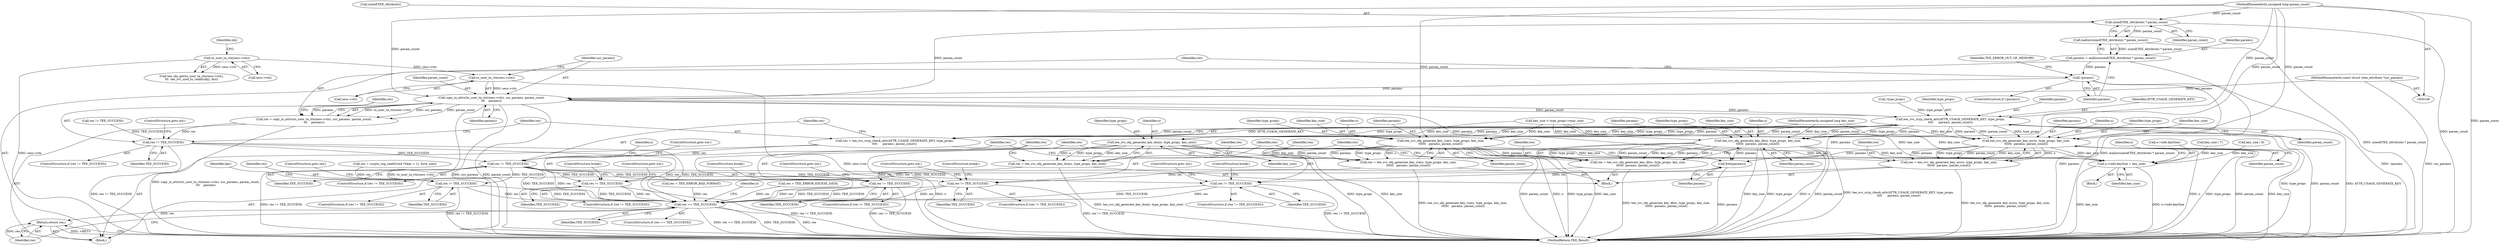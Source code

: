 digraph "1_optee_os_a637243270fc1faae16de059091795c32d86e65e_0@API" {
"1000227" [label="(Call,copy_in_attrs(to_user_ta_ctx(sess->ctx), usr_params, param_count,\n\t\t\t    params))"];
"1000228" [label="(Call,to_user_ta_ctx(sess->ctx))"];
"1000136" [label="(Call,to_user_ta_ctx(sess->ctx))"];
"1000109" [label="(MethodParameterIn,const struct utee_attribute *usr_params)"];
"1000216" [label="(Call,sizeof(TEE_Attribute) * param_count)"];
"1000110" [label="(MethodParameterIn,unsigned long param_count)"];
"1000221" [label="(Call,!params)"];
"1000213" [label="(Call,params = malloc(sizeof(TEE_Attribute) * param_count))"];
"1000215" [label="(Call,malloc(sizeof(TEE_Attribute) * param_count))"];
"1000225" [label="(Call,res = copy_in_attrs(to_user_ta_ctx(sess->ctx), usr_params, param_count,\n\t\t\t    params))"];
"1000236" [label="(Call,res != TEE_SUCCESS)"];
"1000248" [label="(Call,res != TEE_SUCCESS)"];
"1000328" [label="(Call,res != TEE_SUCCESS)"];
"1000416" [label="(Call,res == TEE_SUCCESS)"];
"1000434" [label="(Return,return res;)"];
"1000359" [label="(Call,res != TEE_SUCCESS)"];
"1000372" [label="(Call,res != TEE_SUCCESS)"];
"1000387" [label="(Call,res != TEE_SUCCESS)"];
"1000403" [label="(Call,res != TEE_SUCCESS)"];
"1000242" [label="(Call,tee_svc_cryp_check_attr(ATTR_USAGE_GENERATE_KEY, type_props,\n\t\t\t\t      params, param_count))"];
"1000240" [label="(Call,res = tee_svc_cryp_check_attr(ATTR_USAGE_GENERATE_KEY, type_props,\n\t\t\t\t      params, param_count))"];
"1000352" [label="(Call,tee_svc_obj_generate_key_rsa(o, type_props, key_size,\n\t\t\t\t\t\t   params, param_count))"];
"1000350" [label="(Call,res = tee_svc_obj_generate_key_rsa(o, type_props, key_size,\n\t\t\t\t\t\t   params, param_count))"];
"1000413" [label="(Call,free(params))"];
"1000420" [label="(Call,o->info.keySize = key_size)"];
"1000367" [label="(Call,tee_svc_obj_generate_key_dsa(o, type_props, key_size))"];
"1000365" [label="(Call,res = tee_svc_obj_generate_key_dsa(o, type_props, key_size))"];
"1000380" [label="(Call,tee_svc_obj_generate_key_dh(o, type_props, key_size,\n\t\t\t\t\t\t  params, param_count))"];
"1000378" [label="(Call,res = tee_svc_obj_generate_key_dh(o, type_props, key_size,\n\t\t\t\t\t\t  params, param_count))"];
"1000396" [label="(Call,tee_svc_obj_generate_key_ecc(o, type_props, key_size,\n\t\t\t\t\t\t  params, param_count))"];
"1000394" [label="(Call,res = tee_svc_obj_generate_key_ecc(o, type_props, key_size,\n\t\t\t\t\t\t  params, param_count))"];
"1000405" [label="(Identifier,TEE_SUCCESS)"];
"1000238" [label="(Identifier,TEE_SUCCESS)"];
"1000206" [label="(Call,key_size > type_props->max_size)"];
"1000395" [label="(Identifier,res)"];
"1000389" [label="(Identifier,TEE_SUCCESS)"];
"1000401" [label="(Identifier,param_count)"];
"1000386" [label="(ControlStructure,if (res != TEE_SUCCESS))"];
"1000378" [label="(Call,res = tee_svc_obj_generate_key_dh(o, type_props, key_size,\n\t\t\t\t\t\t  params, param_count))"];
"1000357" [label="(Identifier,param_count)"];
"1000359" [label="(Call,res != TEE_SUCCESS)"];
"1000244" [label="(Identifier,type_props)"];
"1000430" [label="(Identifier,o)"];
"1000329" [label="(Identifier,res)"];
"1000145" [label="(Call,res != TEE_SUCCESS)"];
"1000228" [label="(Call,to_user_ta_ctx(sess->ctx))"];
"1000136" [label="(Call,to_user_ta_ctx(sess->ctx))"];
"1000400" [label="(Identifier,params)"];
"1000235" [label="(ControlStructure,if (res != TEE_SUCCESS))"];
"1000220" [label="(ControlStructure,if (!params))"];
"1000327" [label="(ControlStructure,if (res != TEE_SUCCESS))"];
"1000246" [label="(Identifier,param_count)"];
"1000213" [label="(Call,params = malloc(sizeof(TEE_Attribute) * param_count))"];
"1000419" [label="(Block,)"];
"1000350" [label="(Call,res = tee_svc_obj_generate_key_rsa(o, type_props, key_size,\n\t\t\t\t\t\t   params, param_count))"];
"1000255" [label="(Identifier,o)"];
"1000380" [label="(Call,tee_svc_obj_generate_key_dh(o, type_props, key_size,\n\t\t\t\t\t\t  params, param_count))"];
"1000421" [label="(Call,o->info.keySize)"];
"1000413" [label="(Call,free(params))"];
"1000239" [label="(ControlStructure,goto out;)"];
"1000402" [label="(ControlStructure,if (res != TEE_SUCCESS))"];
"1000396" [label="(Call,tee_svc_obj_generate_key_ecc(o, type_props, key_size,\n\t\t\t\t\t\t  params, param_count))"];
"1000384" [label="(Identifier,params)"];
"1000374" [label="(Identifier,TEE_SUCCESS)"];
"1000376" [label="(ControlStructure,break;)"];
"1000406" [label="(ControlStructure,goto out;)"];
"1000214" [label="(Identifier,params)"];
"1000373" [label="(Identifier,res)"];
"1000404" [label="(Identifier,res)"];
"1000385" [label="(Identifier,param_count)"];
"1000330" [label="(Identifier,TEE_SUCCESS)"];
"1000236" [label="(Call,res != TEE_SUCCESS)"];
"1000137" [label="(Call,sess->ctx)"];
"1000217" [label="(Call,sizeof(TEE_Attribute))"];
"1000314" [label="(Call,res = TEE_ERROR_EXCESS_DATA)"];
"1000370" [label="(Identifier,key_size)"];
"1000418" [label="(Identifier,TEE_SUCCESS)"];
"1000417" [label="(Identifier,res)"];
"1000141" [label="(Identifier,obj)"];
"1000250" [label="(Identifier,TEE_SUCCESS)"];
"1000382" [label="(Identifier,type_props)"];
"1000245" [label="(Identifier,params)"];
"1000390" [label="(ControlStructure,goto out;)"];
"1000354" [label="(Identifier,type_props)"];
"1000397" [label="(Identifier,o)"];
"1000328" [label="(Call,res != TEE_SUCCESS)"];
"1000296" [label="(Call,key_size / 7)"];
"1000415" [label="(ControlStructure,if (res == TEE_SUCCESS))"];
"1000331" [label="(ControlStructure,goto out;)"];
"1000271" [label="(Call,key_size / 8)"];
"1000258" [label="(Block,)"];
"1000248" [label="(Call,res != TEE_SUCCESS)"];
"1000436" [label="(MethodReturn,TEE_Result)"];
"1000226" [label="(Identifier,res)"];
"1000398" [label="(Identifier,type_props)"];
"1000435" [label="(Identifier,res)"];
"1000360" [label="(Identifier,res)"];
"1000232" [label="(Identifier,usr_params)"];
"1000222" [label="(Identifier,params)"];
"1000225" [label="(Call,res = copy_in_attrs(to_user_ta_ctx(sess->ctx), usr_params, param_count,\n\t\t\t    params))"];
"1000111" [label="(Block,)"];
"1000391" [label="(ControlStructure,break;)"];
"1000403" [label="(Call,res != TEE_SUCCESS)"];
"1000135" [label="(Call,tee_obj_get(to_user_ta_ctx(sess->ctx),\n\t\t\t  tee_svc_uref_to_vaddr(obj), &o))"];
"1000409" [label="(Call,res = TEE_ERROR_BAD_FORMAT)"];
"1000363" [label="(ControlStructure,break;)"];
"1000414" [label="(Identifier,params)"];
"1000224" [label="(Identifier,TEE_ERROR_OUT_OF_MEMORY)"];
"1000247" [label="(ControlStructure,if (res != TEE_SUCCESS))"];
"1000358" [label="(ControlStructure,if (res != TEE_SUCCESS))"];
"1000242" [label="(Call,tee_svc_cryp_check_attr(ATTR_USAGE_GENERATE_KEY, type_props,\n\t\t\t\t      params, param_count))"];
"1000387" [label="(Call,res != TEE_SUCCESS)"];
"1000366" [label="(Identifier,res)"];
"1000383" [label="(Identifier,key_size)"];
"1000109" [label="(MethodParameterIn,const struct utee_attribute *usr_params)"];
"1000110" [label="(MethodParameterIn,unsigned long param_count)"];
"1000381" [label="(Identifier,o)"];
"1000362" [label="(ControlStructure,goto out;)"];
"1000365" [label="(Call,res = tee_svc_obj_generate_key_dsa(o, type_props, key_size))"];
"1000379" [label="(Identifier,res)"];
"1000399" [label="(Identifier,key_size)"];
"1000355" [label="(Identifier,key_size)"];
"1000240" [label="(Call,res = tee_svc_cryp_check_attr(ATTR_USAGE_GENERATE_KEY, type_props,\n\t\t\t\t      params, param_count))"];
"1000353" [label="(Identifier,o)"];
"1000371" [label="(ControlStructure,if (res != TEE_SUCCESS))"];
"1000233" [label="(Identifier,param_count)"];
"1000369" [label="(Identifier,type_props)"];
"1000216" [label="(Call,sizeof(TEE_Attribute) * param_count)"];
"1000237" [label="(Identifier,res)"];
"1000423" [label="(Identifier,o)"];
"1000367" [label="(Call,tee_svc_obj_generate_key_dsa(o, type_props, key_size))"];
"1000372" [label="(Call,res != TEE_SUCCESS)"];
"1000356" [label="(Identifier,params)"];
"1000426" [label="(Identifier,key_size)"];
"1000215" [label="(Call,malloc(sizeof(TEE_Attribute) * param_count))"];
"1000234" [label="(Identifier,params)"];
"1000251" [label="(ControlStructure,goto out;)"];
"1000241" [label="(Identifier,res)"];
"1000243" [label="(Identifier,ATTR_USAGE_GENERATE_KEY)"];
"1000219" [label="(Identifier,param_count)"];
"1000368" [label="(Identifier,o)"];
"1000183" [label="(Call,!type_props)"];
"1000388" [label="(Identifier,res)"];
"1000394" [label="(Call,res = tee_svc_obj_generate_key_ecc(o, type_props, key_size,\n\t\t\t\t\t\t  params, param_count))"];
"1000375" [label="(ControlStructure,goto out;)"];
"1000221" [label="(Call,!params)"];
"1000227" [label="(Call,copy_in_attrs(to_user_ta_ctx(sess->ctx), usr_params, param_count,\n\t\t\t    params))"];
"1000434" [label="(Return,return res;)"];
"1000351" [label="(Identifier,res)"];
"1000416" [label="(Call,res == TEE_SUCCESS)"];
"1000361" [label="(Identifier,TEE_SUCCESS)"];
"1000229" [label="(Call,sess->ctx)"];
"1000318" [label="(Call,res = crypto_rng_read((void *)(key + 1), byte_size))"];
"1000108" [label="(MethodParameterIn,unsigned long key_size)"];
"1000420" [label="(Call,o->info.keySize = key_size)"];
"1000407" [label="(ControlStructure,break;)"];
"1000352" [label="(Call,tee_svc_obj_generate_key_rsa(o, type_props, key_size,\n\t\t\t\t\t\t   params, param_count))"];
"1000334" [label="(Identifier,key)"];
"1000249" [label="(Identifier,res)"];
"1000227" -> "1000225"  [label="AST: "];
"1000227" -> "1000234"  [label="CFG: "];
"1000228" -> "1000227"  [label="AST: "];
"1000232" -> "1000227"  [label="AST: "];
"1000233" -> "1000227"  [label="AST: "];
"1000234" -> "1000227"  [label="AST: "];
"1000225" -> "1000227"  [label="CFG: "];
"1000227" -> "1000436"  [label="DDG: param_count"];
"1000227" -> "1000436"  [label="DDG: to_user_ta_ctx(sess->ctx)"];
"1000227" -> "1000436"  [label="DDG: usr_params"];
"1000227" -> "1000225"  [label="DDG: to_user_ta_ctx(sess->ctx)"];
"1000227" -> "1000225"  [label="DDG: usr_params"];
"1000227" -> "1000225"  [label="DDG: param_count"];
"1000227" -> "1000225"  [label="DDG: params"];
"1000228" -> "1000227"  [label="DDG: sess->ctx"];
"1000109" -> "1000227"  [label="DDG: usr_params"];
"1000216" -> "1000227"  [label="DDG: param_count"];
"1000110" -> "1000227"  [label="DDG: param_count"];
"1000221" -> "1000227"  [label="DDG: params"];
"1000227" -> "1000242"  [label="DDG: params"];
"1000227" -> "1000242"  [label="DDG: param_count"];
"1000227" -> "1000413"  [label="DDG: params"];
"1000228" -> "1000229"  [label="CFG: "];
"1000229" -> "1000228"  [label="AST: "];
"1000232" -> "1000228"  [label="CFG: "];
"1000228" -> "1000436"  [label="DDG: sess->ctx"];
"1000136" -> "1000228"  [label="DDG: sess->ctx"];
"1000136" -> "1000135"  [label="AST: "];
"1000136" -> "1000137"  [label="CFG: "];
"1000137" -> "1000136"  [label="AST: "];
"1000141" -> "1000136"  [label="CFG: "];
"1000136" -> "1000436"  [label="DDG: sess->ctx"];
"1000136" -> "1000135"  [label="DDG: sess->ctx"];
"1000109" -> "1000106"  [label="AST: "];
"1000109" -> "1000436"  [label="DDG: usr_params"];
"1000216" -> "1000215"  [label="AST: "];
"1000216" -> "1000219"  [label="CFG: "];
"1000217" -> "1000216"  [label="AST: "];
"1000219" -> "1000216"  [label="AST: "];
"1000215" -> "1000216"  [label="CFG: "];
"1000216" -> "1000436"  [label="DDG: param_count"];
"1000216" -> "1000215"  [label="DDG: param_count"];
"1000110" -> "1000216"  [label="DDG: param_count"];
"1000110" -> "1000106"  [label="AST: "];
"1000110" -> "1000436"  [label="DDG: param_count"];
"1000110" -> "1000242"  [label="DDG: param_count"];
"1000110" -> "1000352"  [label="DDG: param_count"];
"1000110" -> "1000380"  [label="DDG: param_count"];
"1000110" -> "1000396"  [label="DDG: param_count"];
"1000221" -> "1000220"  [label="AST: "];
"1000221" -> "1000222"  [label="CFG: "];
"1000222" -> "1000221"  [label="AST: "];
"1000224" -> "1000221"  [label="CFG: "];
"1000226" -> "1000221"  [label="CFG: "];
"1000221" -> "1000436"  [label="DDG: !params"];
"1000221" -> "1000436"  [label="DDG: params"];
"1000213" -> "1000221"  [label="DDG: params"];
"1000213" -> "1000111"  [label="AST: "];
"1000213" -> "1000215"  [label="CFG: "];
"1000214" -> "1000213"  [label="AST: "];
"1000215" -> "1000213"  [label="AST: "];
"1000222" -> "1000213"  [label="CFG: "];
"1000213" -> "1000436"  [label="DDG: malloc(sizeof(TEE_Attribute) * param_count)"];
"1000215" -> "1000213"  [label="DDG: sizeof(TEE_Attribute) * param_count"];
"1000215" -> "1000436"  [label="DDG: sizeof(TEE_Attribute) * param_count"];
"1000225" -> "1000111"  [label="AST: "];
"1000226" -> "1000225"  [label="AST: "];
"1000237" -> "1000225"  [label="CFG: "];
"1000225" -> "1000436"  [label="DDG: copy_in_attrs(to_user_ta_ctx(sess->ctx), usr_params, param_count,\n\t\t\t    params)"];
"1000225" -> "1000236"  [label="DDG: res"];
"1000236" -> "1000235"  [label="AST: "];
"1000236" -> "1000238"  [label="CFG: "];
"1000237" -> "1000236"  [label="AST: "];
"1000238" -> "1000236"  [label="AST: "];
"1000239" -> "1000236"  [label="CFG: "];
"1000241" -> "1000236"  [label="CFG: "];
"1000236" -> "1000436"  [label="DDG: res != TEE_SUCCESS"];
"1000145" -> "1000236"  [label="DDG: TEE_SUCCESS"];
"1000236" -> "1000248"  [label="DDG: TEE_SUCCESS"];
"1000236" -> "1000416"  [label="DDG: res"];
"1000236" -> "1000416"  [label="DDG: TEE_SUCCESS"];
"1000248" -> "1000247"  [label="AST: "];
"1000248" -> "1000250"  [label="CFG: "];
"1000249" -> "1000248"  [label="AST: "];
"1000250" -> "1000248"  [label="AST: "];
"1000251" -> "1000248"  [label="CFG: "];
"1000255" -> "1000248"  [label="CFG: "];
"1000248" -> "1000436"  [label="DDG: res != TEE_SUCCESS"];
"1000240" -> "1000248"  [label="DDG: res"];
"1000248" -> "1000328"  [label="DDG: TEE_SUCCESS"];
"1000248" -> "1000359"  [label="DDG: TEE_SUCCESS"];
"1000248" -> "1000372"  [label="DDG: TEE_SUCCESS"];
"1000248" -> "1000387"  [label="DDG: TEE_SUCCESS"];
"1000248" -> "1000403"  [label="DDG: TEE_SUCCESS"];
"1000248" -> "1000416"  [label="DDG: res"];
"1000248" -> "1000416"  [label="DDG: TEE_SUCCESS"];
"1000328" -> "1000327"  [label="AST: "];
"1000328" -> "1000330"  [label="CFG: "];
"1000329" -> "1000328"  [label="AST: "];
"1000330" -> "1000328"  [label="AST: "];
"1000331" -> "1000328"  [label="CFG: "];
"1000334" -> "1000328"  [label="CFG: "];
"1000328" -> "1000436"  [label="DDG: res != TEE_SUCCESS"];
"1000318" -> "1000328"  [label="DDG: res"];
"1000328" -> "1000416"  [label="DDG: res"];
"1000328" -> "1000416"  [label="DDG: TEE_SUCCESS"];
"1000416" -> "1000415"  [label="AST: "];
"1000416" -> "1000418"  [label="CFG: "];
"1000417" -> "1000416"  [label="AST: "];
"1000418" -> "1000416"  [label="AST: "];
"1000423" -> "1000416"  [label="CFG: "];
"1000435" -> "1000416"  [label="CFG: "];
"1000416" -> "1000436"  [label="DDG: res == TEE_SUCCESS"];
"1000416" -> "1000436"  [label="DDG: TEE_SUCCESS"];
"1000416" -> "1000436"  [label="DDG: res"];
"1000403" -> "1000416"  [label="DDG: res"];
"1000403" -> "1000416"  [label="DDG: TEE_SUCCESS"];
"1000387" -> "1000416"  [label="DDG: res"];
"1000387" -> "1000416"  [label="DDG: TEE_SUCCESS"];
"1000372" -> "1000416"  [label="DDG: res"];
"1000372" -> "1000416"  [label="DDG: TEE_SUCCESS"];
"1000409" -> "1000416"  [label="DDG: res"];
"1000359" -> "1000416"  [label="DDG: res"];
"1000359" -> "1000416"  [label="DDG: TEE_SUCCESS"];
"1000314" -> "1000416"  [label="DDG: res"];
"1000416" -> "1000434"  [label="DDG: res"];
"1000434" -> "1000111"  [label="AST: "];
"1000434" -> "1000435"  [label="CFG: "];
"1000435" -> "1000434"  [label="AST: "];
"1000436" -> "1000434"  [label="CFG: "];
"1000434" -> "1000436"  [label="DDG: <RET>"];
"1000435" -> "1000434"  [label="DDG: res"];
"1000359" -> "1000358"  [label="AST: "];
"1000359" -> "1000361"  [label="CFG: "];
"1000360" -> "1000359"  [label="AST: "];
"1000361" -> "1000359"  [label="AST: "];
"1000362" -> "1000359"  [label="CFG: "];
"1000363" -> "1000359"  [label="CFG: "];
"1000359" -> "1000436"  [label="DDG: res != TEE_SUCCESS"];
"1000350" -> "1000359"  [label="DDG: res"];
"1000372" -> "1000371"  [label="AST: "];
"1000372" -> "1000374"  [label="CFG: "];
"1000373" -> "1000372"  [label="AST: "];
"1000374" -> "1000372"  [label="AST: "];
"1000375" -> "1000372"  [label="CFG: "];
"1000376" -> "1000372"  [label="CFG: "];
"1000372" -> "1000436"  [label="DDG: res != TEE_SUCCESS"];
"1000365" -> "1000372"  [label="DDG: res"];
"1000387" -> "1000386"  [label="AST: "];
"1000387" -> "1000389"  [label="CFG: "];
"1000388" -> "1000387"  [label="AST: "];
"1000389" -> "1000387"  [label="AST: "];
"1000390" -> "1000387"  [label="CFG: "];
"1000391" -> "1000387"  [label="CFG: "];
"1000387" -> "1000436"  [label="DDG: res != TEE_SUCCESS"];
"1000378" -> "1000387"  [label="DDG: res"];
"1000403" -> "1000402"  [label="AST: "];
"1000403" -> "1000405"  [label="CFG: "];
"1000404" -> "1000403"  [label="AST: "];
"1000405" -> "1000403"  [label="AST: "];
"1000406" -> "1000403"  [label="CFG: "];
"1000407" -> "1000403"  [label="CFG: "];
"1000403" -> "1000436"  [label="DDG: res != TEE_SUCCESS"];
"1000394" -> "1000403"  [label="DDG: res"];
"1000242" -> "1000240"  [label="AST: "];
"1000242" -> "1000246"  [label="CFG: "];
"1000243" -> "1000242"  [label="AST: "];
"1000244" -> "1000242"  [label="AST: "];
"1000245" -> "1000242"  [label="AST: "];
"1000246" -> "1000242"  [label="AST: "];
"1000240" -> "1000242"  [label="CFG: "];
"1000242" -> "1000436"  [label="DDG: type_props"];
"1000242" -> "1000436"  [label="DDG: param_count"];
"1000242" -> "1000436"  [label="DDG: ATTR_USAGE_GENERATE_KEY"];
"1000242" -> "1000240"  [label="DDG: ATTR_USAGE_GENERATE_KEY"];
"1000242" -> "1000240"  [label="DDG: type_props"];
"1000242" -> "1000240"  [label="DDG: params"];
"1000242" -> "1000240"  [label="DDG: param_count"];
"1000183" -> "1000242"  [label="DDG: type_props"];
"1000242" -> "1000352"  [label="DDG: type_props"];
"1000242" -> "1000352"  [label="DDG: params"];
"1000242" -> "1000352"  [label="DDG: param_count"];
"1000242" -> "1000367"  [label="DDG: type_props"];
"1000242" -> "1000380"  [label="DDG: type_props"];
"1000242" -> "1000380"  [label="DDG: params"];
"1000242" -> "1000380"  [label="DDG: param_count"];
"1000242" -> "1000396"  [label="DDG: type_props"];
"1000242" -> "1000396"  [label="DDG: params"];
"1000242" -> "1000396"  [label="DDG: param_count"];
"1000242" -> "1000413"  [label="DDG: params"];
"1000240" -> "1000111"  [label="AST: "];
"1000241" -> "1000240"  [label="AST: "];
"1000249" -> "1000240"  [label="CFG: "];
"1000240" -> "1000436"  [label="DDG: tee_svc_cryp_check_attr(ATTR_USAGE_GENERATE_KEY, type_props,\n\t\t\t\t      params, param_count)"];
"1000352" -> "1000350"  [label="AST: "];
"1000352" -> "1000357"  [label="CFG: "];
"1000353" -> "1000352"  [label="AST: "];
"1000354" -> "1000352"  [label="AST: "];
"1000355" -> "1000352"  [label="AST: "];
"1000356" -> "1000352"  [label="AST: "];
"1000357" -> "1000352"  [label="AST: "];
"1000350" -> "1000352"  [label="CFG: "];
"1000352" -> "1000436"  [label="DDG: param_count"];
"1000352" -> "1000436"  [label="DDG: o"];
"1000352" -> "1000436"  [label="DDG: type_props"];
"1000352" -> "1000436"  [label="DDG: key_size"];
"1000352" -> "1000350"  [label="DDG: key_size"];
"1000352" -> "1000350"  [label="DDG: param_count"];
"1000352" -> "1000350"  [label="DDG: params"];
"1000352" -> "1000350"  [label="DDG: type_props"];
"1000352" -> "1000350"  [label="DDG: o"];
"1000206" -> "1000352"  [label="DDG: key_size"];
"1000108" -> "1000352"  [label="DDG: key_size"];
"1000352" -> "1000413"  [label="DDG: params"];
"1000352" -> "1000420"  [label="DDG: key_size"];
"1000350" -> "1000258"  [label="AST: "];
"1000351" -> "1000350"  [label="AST: "];
"1000360" -> "1000350"  [label="CFG: "];
"1000350" -> "1000436"  [label="DDG: tee_svc_obj_generate_key_rsa(o, type_props, key_size,\n\t\t\t\t\t\t   params, param_count)"];
"1000413" -> "1000111"  [label="AST: "];
"1000413" -> "1000414"  [label="CFG: "];
"1000414" -> "1000413"  [label="AST: "];
"1000417" -> "1000413"  [label="CFG: "];
"1000413" -> "1000436"  [label="DDG: params"];
"1000380" -> "1000413"  [label="DDG: params"];
"1000396" -> "1000413"  [label="DDG: params"];
"1000420" -> "1000419"  [label="AST: "];
"1000420" -> "1000426"  [label="CFG: "];
"1000421" -> "1000420"  [label="AST: "];
"1000426" -> "1000420"  [label="AST: "];
"1000430" -> "1000420"  [label="CFG: "];
"1000420" -> "1000436"  [label="DDG: key_size"];
"1000420" -> "1000436"  [label="DDG: o->info.keySize"];
"1000367" -> "1000420"  [label="DDG: key_size"];
"1000206" -> "1000420"  [label="DDG: key_size"];
"1000271" -> "1000420"  [label="DDG: key_size"];
"1000396" -> "1000420"  [label="DDG: key_size"];
"1000380" -> "1000420"  [label="DDG: key_size"];
"1000108" -> "1000420"  [label="DDG: key_size"];
"1000296" -> "1000420"  [label="DDG: key_size"];
"1000367" -> "1000365"  [label="AST: "];
"1000367" -> "1000370"  [label="CFG: "];
"1000368" -> "1000367"  [label="AST: "];
"1000369" -> "1000367"  [label="AST: "];
"1000370" -> "1000367"  [label="AST: "];
"1000365" -> "1000367"  [label="CFG: "];
"1000367" -> "1000436"  [label="DDG: type_props"];
"1000367" -> "1000436"  [label="DDG: key_size"];
"1000367" -> "1000436"  [label="DDG: o"];
"1000367" -> "1000365"  [label="DDG: o"];
"1000367" -> "1000365"  [label="DDG: type_props"];
"1000367" -> "1000365"  [label="DDG: key_size"];
"1000206" -> "1000367"  [label="DDG: key_size"];
"1000108" -> "1000367"  [label="DDG: key_size"];
"1000365" -> "1000258"  [label="AST: "];
"1000366" -> "1000365"  [label="AST: "];
"1000373" -> "1000365"  [label="CFG: "];
"1000365" -> "1000436"  [label="DDG: tee_svc_obj_generate_key_dsa(o, type_props, key_size)"];
"1000380" -> "1000378"  [label="AST: "];
"1000380" -> "1000385"  [label="CFG: "];
"1000381" -> "1000380"  [label="AST: "];
"1000382" -> "1000380"  [label="AST: "];
"1000383" -> "1000380"  [label="AST: "];
"1000384" -> "1000380"  [label="AST: "];
"1000385" -> "1000380"  [label="AST: "];
"1000378" -> "1000380"  [label="CFG: "];
"1000380" -> "1000436"  [label="DDG: key_size"];
"1000380" -> "1000436"  [label="DDG: type_props"];
"1000380" -> "1000436"  [label="DDG: o"];
"1000380" -> "1000436"  [label="DDG: param_count"];
"1000380" -> "1000378"  [label="DDG: type_props"];
"1000380" -> "1000378"  [label="DDG: param_count"];
"1000380" -> "1000378"  [label="DDG: key_size"];
"1000380" -> "1000378"  [label="DDG: params"];
"1000380" -> "1000378"  [label="DDG: o"];
"1000206" -> "1000380"  [label="DDG: key_size"];
"1000108" -> "1000380"  [label="DDG: key_size"];
"1000378" -> "1000258"  [label="AST: "];
"1000379" -> "1000378"  [label="AST: "];
"1000388" -> "1000378"  [label="CFG: "];
"1000378" -> "1000436"  [label="DDG: tee_svc_obj_generate_key_dh(o, type_props, key_size,\n\t\t\t\t\t\t  params, param_count)"];
"1000396" -> "1000394"  [label="AST: "];
"1000396" -> "1000401"  [label="CFG: "];
"1000397" -> "1000396"  [label="AST: "];
"1000398" -> "1000396"  [label="AST: "];
"1000399" -> "1000396"  [label="AST: "];
"1000400" -> "1000396"  [label="AST: "];
"1000401" -> "1000396"  [label="AST: "];
"1000394" -> "1000396"  [label="CFG: "];
"1000396" -> "1000436"  [label="DDG: o"];
"1000396" -> "1000436"  [label="DDG: type_props"];
"1000396" -> "1000436"  [label="DDG: param_count"];
"1000396" -> "1000436"  [label="DDG: key_size"];
"1000396" -> "1000394"  [label="DDG: o"];
"1000396" -> "1000394"  [label="DDG: params"];
"1000396" -> "1000394"  [label="DDG: type_props"];
"1000396" -> "1000394"  [label="DDG: param_count"];
"1000396" -> "1000394"  [label="DDG: key_size"];
"1000206" -> "1000396"  [label="DDG: key_size"];
"1000108" -> "1000396"  [label="DDG: key_size"];
"1000394" -> "1000258"  [label="AST: "];
"1000395" -> "1000394"  [label="AST: "];
"1000404" -> "1000394"  [label="CFG: "];
"1000394" -> "1000436"  [label="DDG: tee_svc_obj_generate_key_ecc(o, type_props, key_size,\n\t\t\t\t\t\t  params, param_count)"];
}
